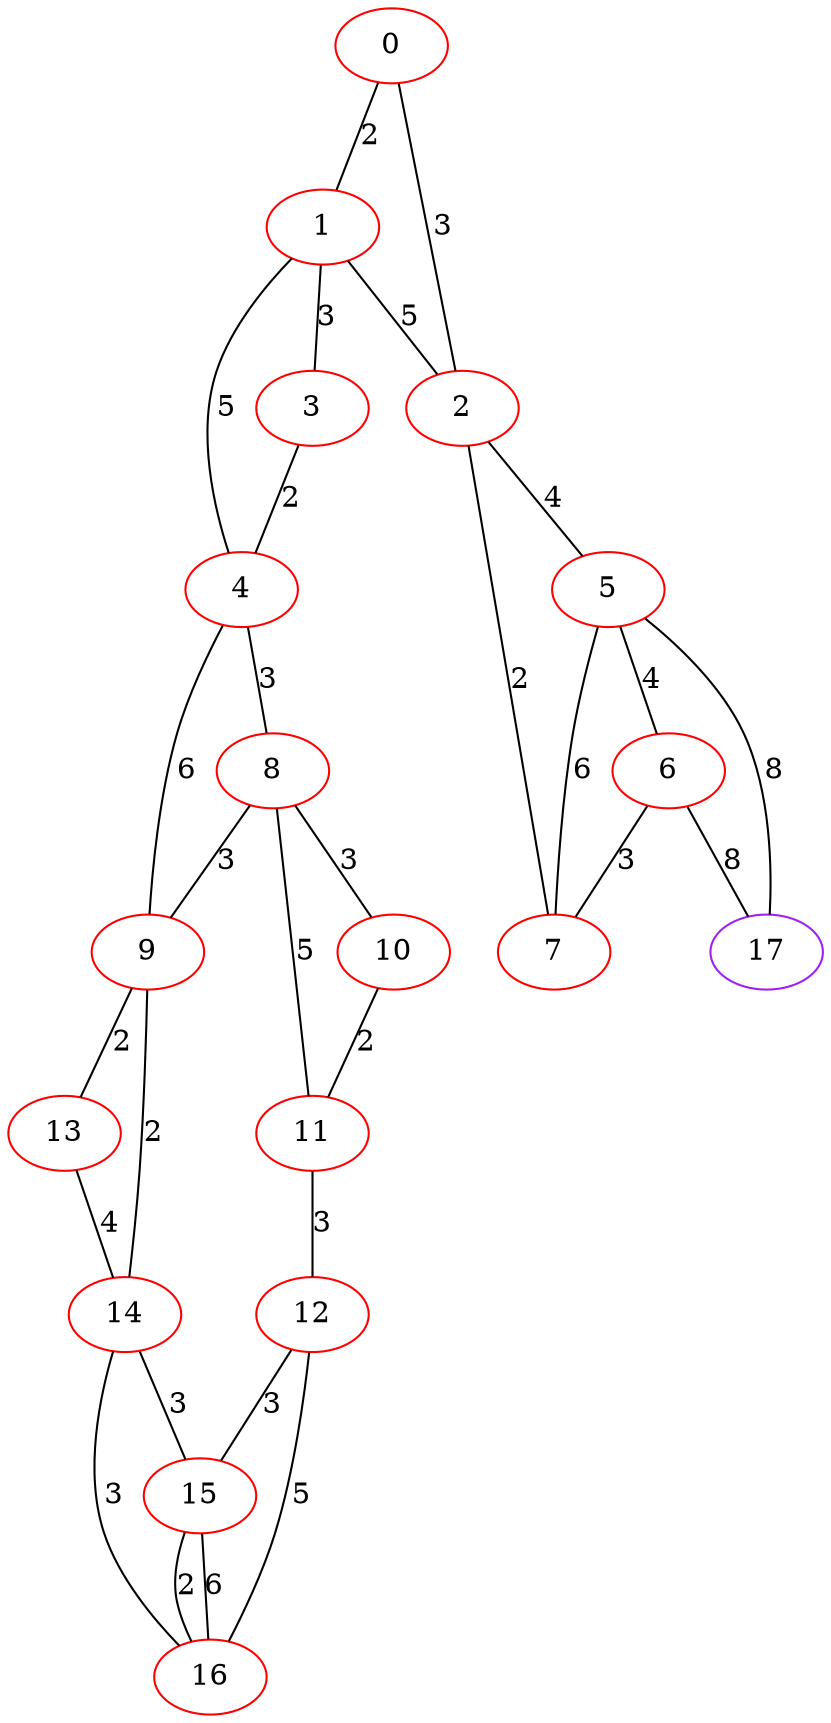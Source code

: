 graph "" {
0 [color=red, weight=1];
1 [color=red, weight=1];
2 [color=red, weight=1];
3 [color=red, weight=1];
4 [color=red, weight=1];
5 [color=red, weight=1];
6 [color=red, weight=1];
7 [color=red, weight=1];
8 [color=red, weight=1];
9 [color=red, weight=1];
10 [color=red, weight=1];
11 [color=red, weight=1];
12 [color=red, weight=1];
13 [color=red, weight=1];
14 [color=red, weight=1];
15 [color=red, weight=1];
16 [color=red, weight=1];
17 [color=purple, weight=4];
0 -- 1  [key=0, label=2];
0 -- 2  [key=0, label=3];
1 -- 2  [key=0, label=5];
1 -- 3  [key=0, label=3];
1 -- 4  [key=0, label=5];
2 -- 5  [key=0, label=4];
2 -- 7  [key=0, label=2];
3 -- 4  [key=0, label=2];
4 -- 8  [key=0, label=3];
4 -- 9  [key=0, label=6];
5 -- 17  [key=0, label=8];
5 -- 6  [key=0, label=4];
5 -- 7  [key=0, label=6];
6 -- 17  [key=0, label=8];
6 -- 7  [key=0, label=3];
8 -- 9  [key=0, label=3];
8 -- 10  [key=0, label=3];
8 -- 11  [key=0, label=5];
9 -- 13  [key=0, label=2];
9 -- 14  [key=0, label=2];
10 -- 11  [key=0, label=2];
11 -- 12  [key=0, label=3];
12 -- 16  [key=0, label=5];
12 -- 15  [key=0, label=3];
13 -- 14  [key=0, label=4];
14 -- 16  [key=0, label=3];
14 -- 15  [key=0, label=3];
15 -- 16  [key=0, label=6];
15 -- 16  [key=1, label=2];
}
